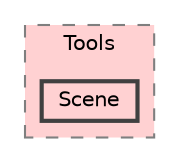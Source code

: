 digraph "C:/Users/PC/Documents/GitHub/Witch-Pack/WitchPack/Assets/Scripts/Tools/Scene"
{
 // LATEX_PDF_SIZE
  bgcolor="transparent";
  edge [fontname=Helvetica,fontsize=10,labelfontname=Helvetica,labelfontsize=10];
  node [fontname=Helvetica,fontsize=10,shape=box,height=0.2,width=0.4];
  compound=true
  subgraph clusterdir_4ecf9c5c07a26181eb08b7842f46183e {
    graph [ bgcolor="#ffd1d2", pencolor="grey50", label="Tools", fontname=Helvetica,fontsize=10 style="filled,dashed", URL="dir_4ecf9c5c07a26181eb08b7842f46183e.html",tooltip=""]
  dir_4d1cc5bad678a6114bf242f9d5a5605b [label="Scene", fillcolor="#ffd1d2", color="grey25", style="filled,bold", URL="dir_4d1cc5bad678a6114bf242f9d5a5605b.html",tooltip=""];
  }
}
